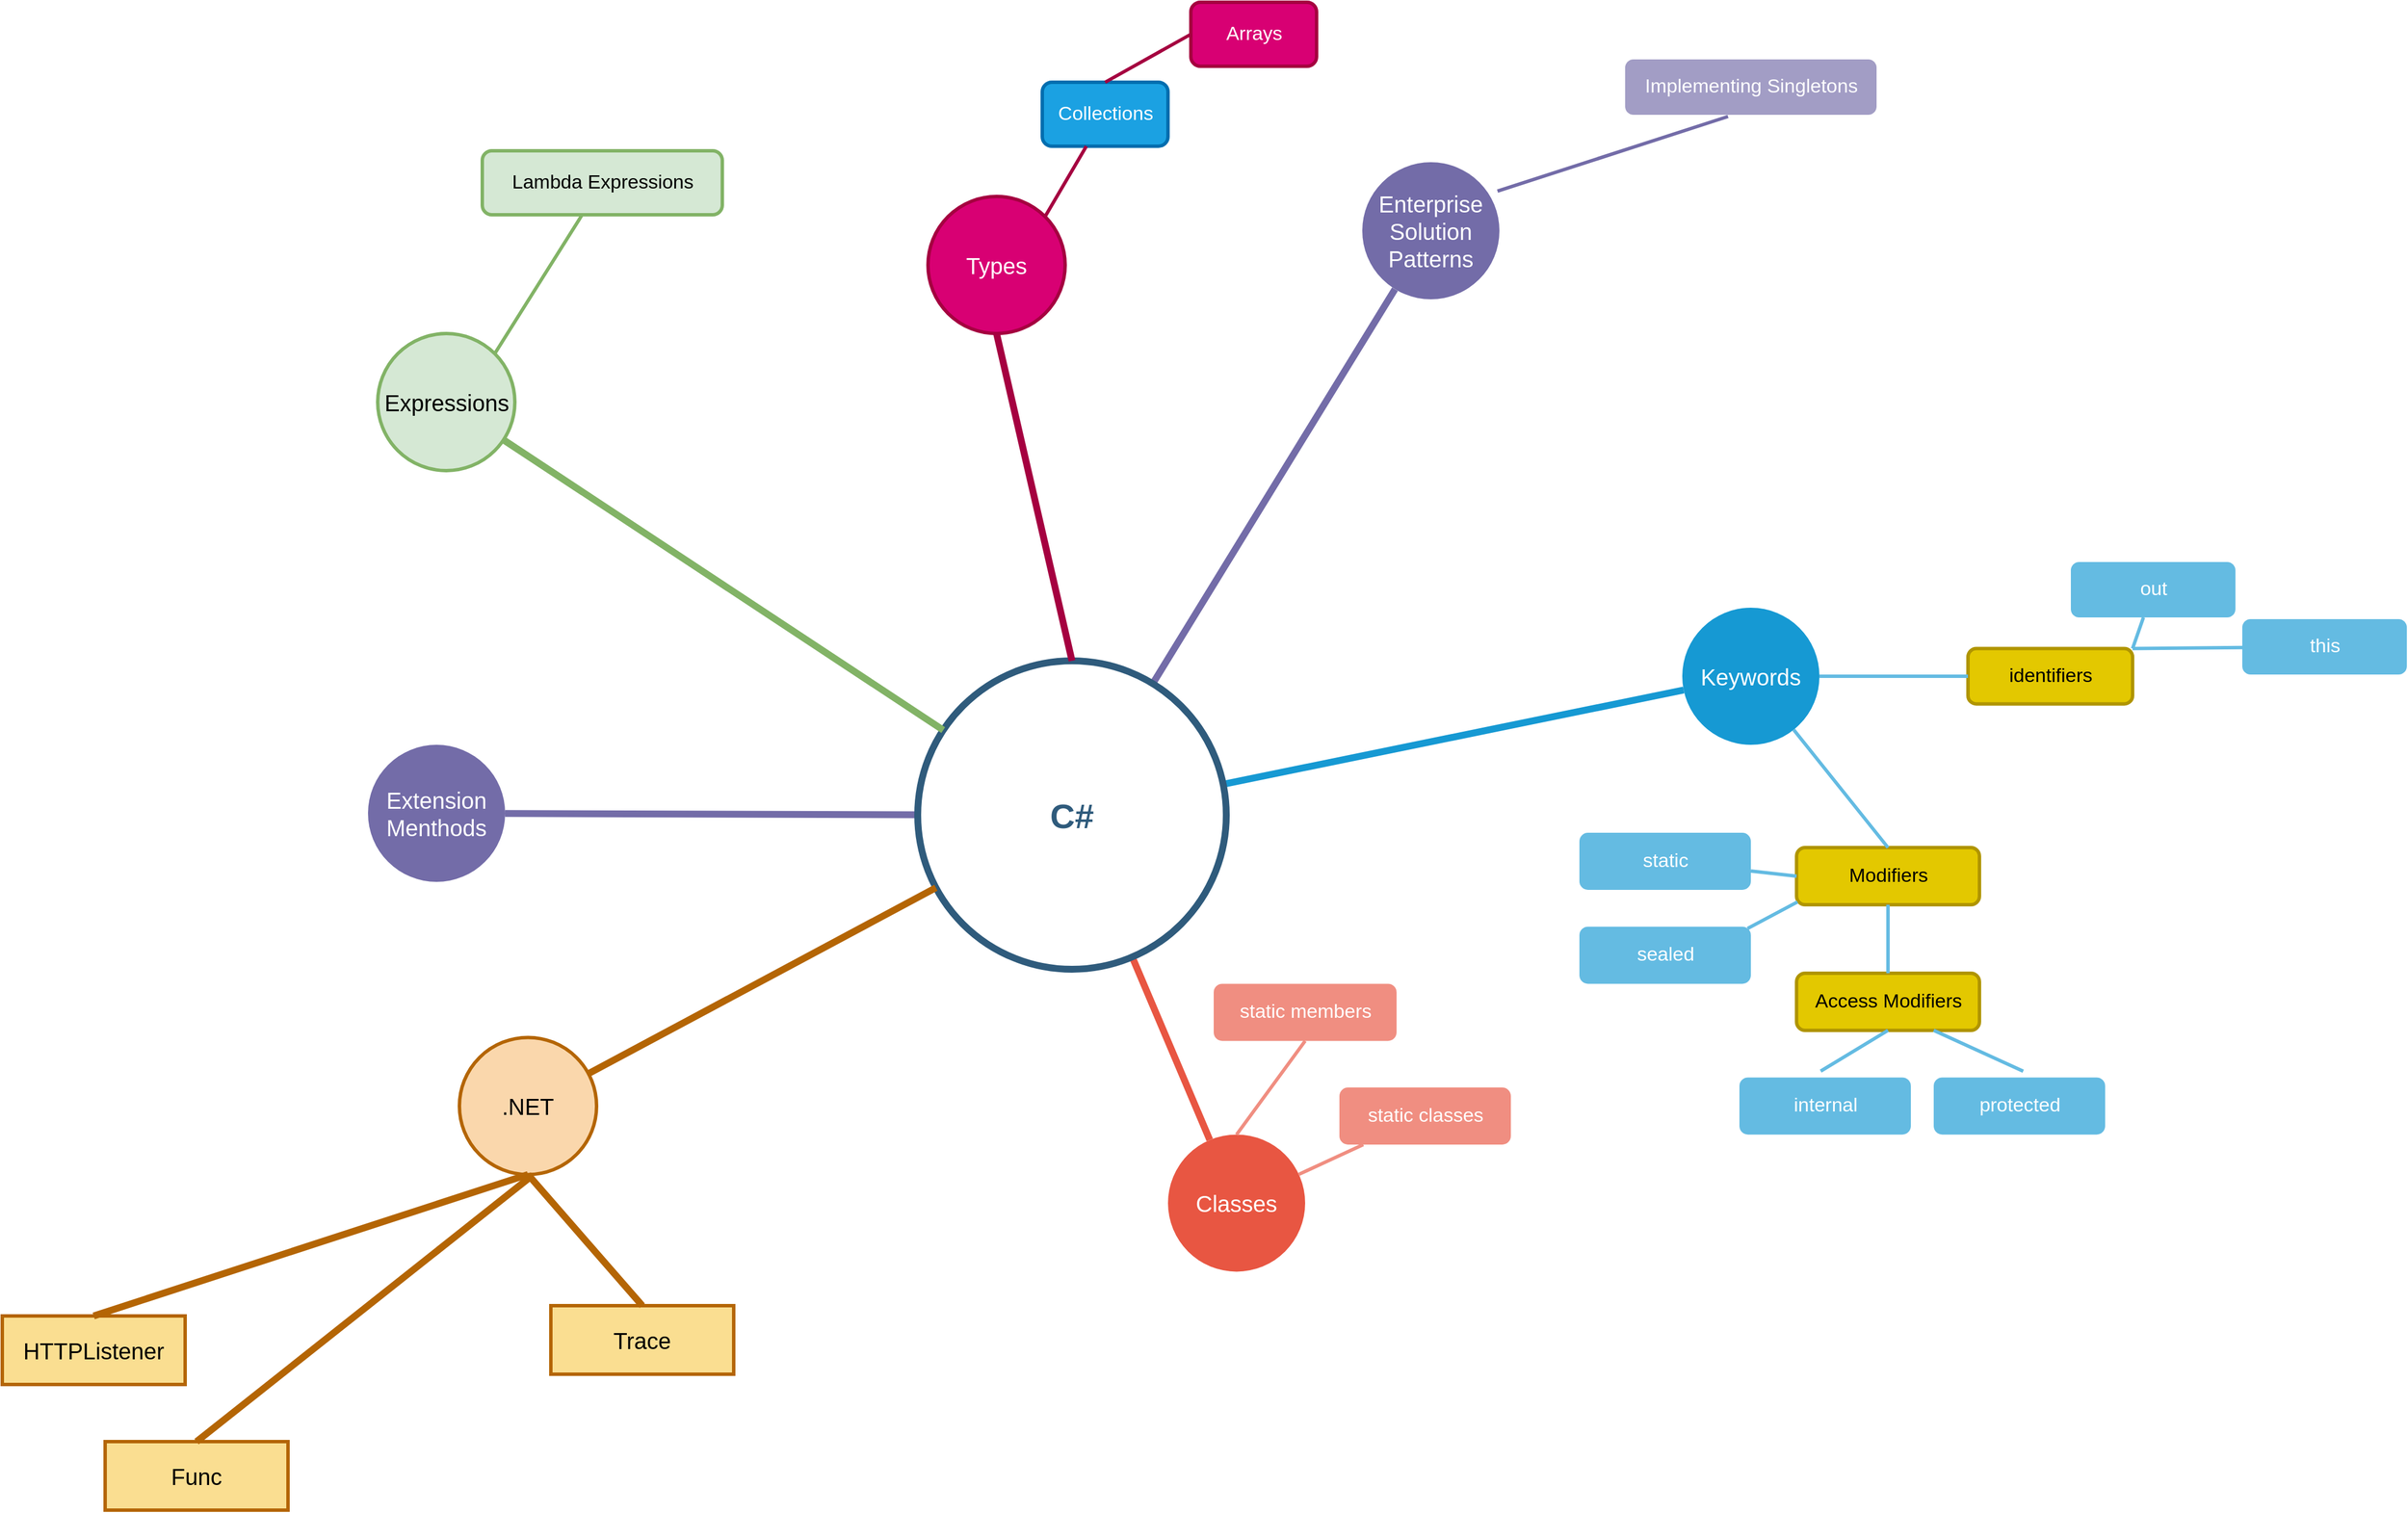 <mxfile version="24.1.0" type="device">
  <diagram id="6a731a19-8d31-9384-78a2-239565b7b9f0" name="Page-1">
    <mxGraphModel dx="2593" dy="1383" grid="1" gridSize="10" guides="1" tooltips="1" connect="1" arrows="1" fold="1" page="1" pageScale="1" pageWidth="1169" pageHeight="827" background="none" math="0" shadow="0">
      <root>
        <mxCell id="0" />
        <mxCell id="1" parent="0" />
        <mxCell id="1353" value="Keywords" style="ellipse;whiteSpace=wrap;html=1;shadow=0;fontFamily=Helvetica;fontSize=20;fontColor=#FFFFFF;align=center;strokeWidth=3;fillColor=#1699D3;strokeColor=none;" parent="1" vertex="1">
          <mxGeometry x="1630" y="630" width="120" height="120" as="geometry" />
        </mxCell>
        <mxCell id="1354" value="Enterprise Solution Patterns" style="ellipse;whiteSpace=wrap;html=1;shadow=0;fontFamily=Helvetica;fontSize=20;fontColor=#FFFFFF;align=center;strokeWidth=3;fillColor=#736ca8;strokeColor=none;" parent="1" vertex="1">
          <mxGeometry x="1350" y="240" width="120" height="120" as="geometry" />
        </mxCell>
        <mxCell id="1356" value="Classes" style="ellipse;whiteSpace=wrap;html=1;shadow=0;fontFamily=Helvetica;fontSize=20;fontColor=#FFFFFF;align=center;strokeWidth=3;fillColor=#E85642;strokeColor=none;" parent="1" vertex="1">
          <mxGeometry x="1180" y="1091.2" width="120" height="120" as="geometry" />
        </mxCell>
        <mxCell id="1362" style="endArrow=none;strokeWidth=6;strokeColor=#1699D3;html=1;" parent="1" source="1515" target="1353" edge="1">
          <mxGeometry relative="1" as="geometry" />
        </mxCell>
        <mxCell id="1363" style="endArrow=none;strokeWidth=6;strokeColor=#736CA8;html=1;" parent="1" source="1515" target="1516" edge="1">
          <mxGeometry relative="1" as="geometry" />
        </mxCell>
        <mxCell id="1364" style="endArrow=none;strokeWidth=6;strokeColor=#736ca8;html=1;" parent="1" source="1515" target="1354" edge="1">
          <mxGeometry relative="1" as="geometry" />
        </mxCell>
        <mxCell id="1366" value="" style="edgeStyle=none;endArrow=none;strokeWidth=6;strokeColor=#E85642;html=1;" parent="1" source="1515" target="1356" edge="1">
          <mxGeometry x="181" y="226.5" width="100" height="100" as="geometry">
            <mxPoint x="181" y="326.5" as="sourcePoint" />
            <mxPoint x="281" y="226.5" as="targetPoint" />
          </mxGeometry>
        </mxCell>
        <mxCell id="1445" value="identifiers" style="rounded=1;fillColor=#e3c800;strokeColor=#B09500;strokeWidth=3;shadow=0;html=1;fontSize=17;fontColor=#000000;" parent="1" vertex="1">
          <mxGeometry x="1880" y="665.75" width="144" height="48.5" as="geometry" />
        </mxCell>
        <mxCell id="1456" value="" style="edgeStyle=none;endArrow=none;strokeWidth=3;strokeColor=#64BBE2;html=1;" parent="1" source="1353" target="1445" edge="1">
          <mxGeometry x="-24" y="196.5" width="100" height="100" as="geometry">
            <mxPoint x="-24" y="296.5" as="sourcePoint" />
            <mxPoint x="76" y="196.5" as="targetPoint" />
          </mxGeometry>
        </mxCell>
        <mxCell id="1462" value="Implementing Singletons" style="rounded=1;fillColor=#a29dc5;strokeColor=none;strokeWidth=3;shadow=0;html=1;fontColor=#FFFFFF;fontSize=17;" parent="1" vertex="1">
          <mxGeometry x="1580" y="150" width="220" height="48.5" as="geometry" />
        </mxCell>
        <mxCell id="1490" value="static classes" style="rounded=1;fillColor=#f08e81;strokeColor=none;strokeWidth=3;shadow=0;html=1;fontColor=#FFFFFF;fontSize=17;" parent="1" vertex="1">
          <mxGeometry x="1330" y="1050" width="150" height="50" as="geometry" />
        </mxCell>
        <mxCell id="1491" value="static members" style="rounded=1;fillColor=#f08e81;strokeColor=none;strokeWidth=3;shadow=0;html=1;fontColor=#FFFFFF;fontSize=17;" parent="1" vertex="1">
          <mxGeometry x="1220" y="959.2" width="160" height="50" as="geometry" />
        </mxCell>
        <mxCell id="1503" value="" style="edgeStyle=none;endArrow=none;strokeWidth=3;strokeColor=#F08E81;html=1;" parent="1" source="1356" target="1490" edge="1">
          <mxGeometry x="188.5" y="51.5" width="100" height="100" as="geometry">
            <mxPoint x="188.5" y="151.5" as="sourcePoint" />
            <mxPoint x="288.5" y="51.5" as="targetPoint" />
          </mxGeometry>
        </mxCell>
        <mxCell id="1515" value="C#" style="ellipse;whiteSpace=wrap;html=1;shadow=0;fontFamily=Helvetica;fontSize=30;fontColor=#2F5B7C;align=center;strokeColor=#2F5B7C;strokeWidth=6;fillColor=#FFFFFF;fontStyle=1;gradientColor=none;" parent="1" vertex="1">
          <mxGeometry x="961" y="676.5" width="270" height="270" as="geometry" />
        </mxCell>
        <mxCell id="1516" value="Extension Menthods" style="ellipse;whiteSpace=wrap;html=1;shadow=0;fontFamily=Helvetica;fontSize=20;fontColor=#FFFFFF;align=center;strokeWidth=3;fillColor=#736ca8;strokeColor=none;" parent="1" vertex="1">
          <mxGeometry x="480" y="750" width="120" height="120" as="geometry" />
        </mxCell>
        <mxCell id="dE3JFqHrWZk-7uI6yQrM-1547" value="Modifiers" style="rounded=1;fillColor=#e3c800;strokeColor=#B09500;strokeWidth=3;shadow=0;html=1;fontColor=#000000;fontSize=17;" parent="1" vertex="1">
          <mxGeometry x="1730" y="840" width="160" height="50" as="geometry" />
        </mxCell>
        <mxCell id="dE3JFqHrWZk-7uI6yQrM-1549" value="" style="edgeStyle=none;endArrow=none;strokeWidth=3;strokeColor=#64BBE2;html=1;entryX=0.5;entryY=0;entryDx=0;entryDy=0;" parent="1" source="1353" target="dE3JFqHrWZk-7uI6yQrM-1547" edge="1">
          <mxGeometry x="-14" y="206.5" width="100" height="100" as="geometry">
            <mxPoint x="1948" y="891" as="sourcePoint" />
            <mxPoint x="1886" y="907" as="targetPoint" />
          </mxGeometry>
        </mxCell>
        <mxCell id="dE3JFqHrWZk-7uI6yQrM-1550" value="static" style="rounded=1;fillColor=#64BBE2;strokeColor=none;strokeWidth=3;shadow=0;html=1;fontColor=#FFFFFF;fontSize=17;" parent="1" vertex="1">
          <mxGeometry x="1540" y="827" width="150" height="50" as="geometry" />
        </mxCell>
        <mxCell id="dE3JFqHrWZk-7uI6yQrM-1551" value="" style="edgeStyle=none;endArrow=none;strokeWidth=3;strokeColor=#64BBE2;html=1;entryX=0;entryY=0.5;entryDx=0;entryDy=0;" parent="1" source="dE3JFqHrWZk-7uI6yQrM-1550" target="dE3JFqHrWZk-7uI6yQrM-1547" edge="1">
          <mxGeometry x="-4" y="216.5" width="100" height="100" as="geometry">
            <mxPoint x="2054" y="912" as="sourcePoint" />
            <mxPoint x="2120" y="960" as="targetPoint" />
          </mxGeometry>
        </mxCell>
        <mxCell id="dE3JFqHrWZk-7uI6yQrM-1552" style="endArrow=none;strokeWidth=3;strokeColor=#736ca8;html=1;entryX=0.986;entryY=0.211;entryDx=0;entryDy=0;entryPerimeter=0;" parent="1" target="1354" edge="1">
          <mxGeometry relative="1" as="geometry">
            <mxPoint x="1670" y="200" as="sourcePoint" />
            <mxPoint x="1730" y="1210" as="targetPoint" />
          </mxGeometry>
        </mxCell>
        <mxCell id="dE3JFqHrWZk-7uI6yQrM-1553" value="" style="edgeStyle=none;endArrow=none;strokeWidth=3;strokeColor=#F08E81;html=1;entryX=0.5;entryY=1;entryDx=0;entryDy=0;exitX=0.5;exitY=0;exitDx=0;exitDy=0;" parent="1" source="1356" target="1491" edge="1">
          <mxGeometry x="198.5" y="61.5" width="100" height="100" as="geometry">
            <mxPoint x="646" y="1184" as="sourcePoint" />
            <mxPoint x="687" y="1057" as="targetPoint" />
          </mxGeometry>
        </mxCell>
        <mxCell id="6J3C2WITVliitDzKt7-K-1516" style="endArrow=none;strokeWidth=6;strokeColor=#82b366;html=1;fillColor=#d5e8d4;" parent="1" source="1515" target="6J3C2WITVliitDzKt7-K-1517" edge="1">
          <mxGeometry relative="1" as="geometry">
            <mxPoint x="1137.5" y="474.5" as="sourcePoint" />
          </mxGeometry>
        </mxCell>
        <mxCell id="6J3C2WITVliitDzKt7-K-1517" value="Expressions" style="ellipse;whiteSpace=wrap;html=1;shadow=0;fontFamily=Helvetica;fontSize=20;align=center;strokeWidth=3;fillColor=#d5e8d4;strokeColor=#82b366;" parent="1" vertex="1">
          <mxGeometry x="488.5" y="390" width="120" height="120" as="geometry" />
        </mxCell>
        <mxCell id="6J3C2WITVliitDzKt7-K-1518" value="Lambda Expressions" style="rounded=1;fillColor=#d5e8d4;strokeColor=#82b366;strokeWidth=3;shadow=0;html=1;fontSize=17;" parent="1" vertex="1">
          <mxGeometry x="580" y="230" width="210" height="56" as="geometry" />
        </mxCell>
        <mxCell id="6J3C2WITVliitDzKt7-K-1519" value="" style="edgeStyle=none;endArrow=none;strokeWidth=3;strokeColor=#82b366;html=1;exitX=1;exitY=0;exitDx=0;exitDy=0;fillColor=#d5e8d4;" parent="1" source="6J3C2WITVliitDzKt7-K-1517" target="6J3C2WITVliitDzKt7-K-1518" edge="1">
          <mxGeometry x="188.5" y="51.5" width="100" height="100" as="geometry">
            <mxPoint x="592.5" y="413.5" as="sourcePoint" />
            <mxPoint x="245" y="-709" as="targetPoint" />
          </mxGeometry>
        </mxCell>
        <mxCell id="NUyUxgdjDDwg1xN5IyeY-1516" value="sealed" style="rounded=1;fillColor=#64BBE2;strokeColor=none;strokeWidth=3;shadow=0;html=1;fontColor=#FFFFFF;fontSize=17;" parent="1" vertex="1">
          <mxGeometry x="1540" y="909.2" width="150" height="50" as="geometry" />
        </mxCell>
        <mxCell id="NUyUxgdjDDwg1xN5IyeY-1517" value="" style="edgeStyle=none;endArrow=none;strokeWidth=3;strokeColor=#64BBE2;html=1;entryX=0.005;entryY=0.952;entryDx=0;entryDy=0;entryPerimeter=0;exitX=0.981;exitY=0.032;exitDx=0;exitDy=0;exitPerimeter=0;" parent="1" source="NUyUxgdjDDwg1xN5IyeY-1516" target="dE3JFqHrWZk-7uI6yQrM-1547" edge="1">
          <mxGeometry x="-4" y="216.5" width="100" height="100" as="geometry">
            <mxPoint x="2054" y="994.2" as="sourcePoint" />
            <mxPoint x="1724" y="890" as="targetPoint" />
          </mxGeometry>
        </mxCell>
        <mxCell id="NUyUxgdjDDwg1xN5IyeY-1518" value="Access Modifiers" style="rounded=1;fillColor=#e3c800;strokeColor=#B09500;strokeWidth=3;shadow=0;html=1;fontColor=#000000;fontSize=17;" parent="1" vertex="1">
          <mxGeometry x="1730" y="950" width="160" height="50" as="geometry" />
        </mxCell>
        <mxCell id="NUyUxgdjDDwg1xN5IyeY-1519" value="" style="edgeStyle=none;endArrow=none;strokeWidth=3;strokeColor=#64BBE2;html=1;entryX=0.5;entryY=1;entryDx=0;entryDy=0;" parent="1" target="dE3JFqHrWZk-7uI6yQrM-1547" edge="1">
          <mxGeometry x="-4" y="216.5" width="100" height="100" as="geometry">
            <mxPoint x="1810" y="950" as="sourcePoint" />
            <mxPoint x="1931" y="928.8" as="targetPoint" />
          </mxGeometry>
        </mxCell>
        <mxCell id="NUyUxgdjDDwg1xN5IyeY-1520" value="internal" style="rounded=1;fillColor=#64BBE2;strokeColor=none;strokeWidth=3;shadow=0;html=1;fontColor=#FFFFFF;fontSize=17;" parent="1" vertex="1">
          <mxGeometry x="1680" y="1041.2" width="150" height="50" as="geometry" />
        </mxCell>
        <mxCell id="NUyUxgdjDDwg1xN5IyeY-1521" value="" style="edgeStyle=none;endArrow=none;strokeWidth=3;strokeColor=#64BBE2;html=1;entryX=0.5;entryY=1;entryDx=0;entryDy=0;exitX=0.474;exitY=-0.11;exitDx=0;exitDy=0;exitPerimeter=0;" parent="1" source="NUyUxgdjDDwg1xN5IyeY-1520" target="NUyUxgdjDDwg1xN5IyeY-1518" edge="1">
          <mxGeometry x="-4" y="216.5" width="100" height="100" as="geometry">
            <mxPoint x="2194" y="1126.2" as="sourcePoint" />
            <mxPoint x="1871" y="1020" as="targetPoint" />
          </mxGeometry>
        </mxCell>
        <mxCell id="NUyUxgdjDDwg1xN5IyeY-1522" value="protected" style="rounded=1;fillColor=#64BBE2;strokeColor=none;strokeWidth=3;shadow=0;html=1;fontColor=#FFFFFF;fontSize=17;" parent="1" vertex="1">
          <mxGeometry x="1850" y="1041.2" width="150" height="50" as="geometry" />
        </mxCell>
        <mxCell id="NUyUxgdjDDwg1xN5IyeY-1523" value="" style="edgeStyle=none;endArrow=none;strokeWidth=3;strokeColor=#64BBE2;html=1;entryX=0.75;entryY=1;entryDx=0;entryDy=0;exitX=0.522;exitY=-0.11;exitDx=0;exitDy=0;exitPerimeter=0;" parent="1" source="NUyUxgdjDDwg1xN5IyeY-1522" target="NUyUxgdjDDwg1xN5IyeY-1518" edge="1">
          <mxGeometry x="-4" y="216.5" width="100" height="100" as="geometry">
            <mxPoint x="2364" y="1126.2" as="sourcePoint" />
            <mxPoint x="2041" y="1020" as="targetPoint" />
          </mxGeometry>
        </mxCell>
        <mxCell id="Rw_4iwD6jAH_Yf-JR5b3-1516" style="endArrow=none;strokeWidth=6;strokeColor=#b46504;html=1;fillColor=#fad7ac;" parent="1" source="1515" target="Rw_4iwD6jAH_Yf-JR5b3-1517" edge="1">
          <mxGeometry relative="1" as="geometry">
            <mxPoint x="1041" y="1068.2" as="sourcePoint" />
          </mxGeometry>
        </mxCell>
        <mxCell id="Rw_4iwD6jAH_Yf-JR5b3-1517" value=".NET" style="ellipse;whiteSpace=wrap;html=1;shadow=0;fontFamily=Helvetica;fontSize=20;align=center;strokeWidth=3;fillColor=#fad7ac;strokeColor=#b46504;" parent="1" vertex="1">
          <mxGeometry x="560" y="1006.2" width="120" height="120" as="geometry" />
        </mxCell>
        <mxCell id="Rw_4iwD6jAH_Yf-JR5b3-1518" value="HTTPListener" style="whiteSpace=wrap;html=1;fontSize=20;fillColor=#FADE91;strokeColor=#b46504;shadow=0;strokeWidth=3;" parent="1" vertex="1">
          <mxGeometry x="160" y="1250" width="160" height="60" as="geometry" />
        </mxCell>
        <mxCell id="Rw_4iwD6jAH_Yf-JR5b3-1520" style="endArrow=none;strokeWidth=6;strokeColor=#b46504;html=1;fillColor=#fad7ac;entryX=0.5;entryY=1;entryDx=0;entryDy=0;exitX=0.5;exitY=0;exitDx=0;exitDy=0;" parent="1" source="Rw_4iwD6jAH_Yf-JR5b3-1518" target="Rw_4iwD6jAH_Yf-JR5b3-1517" edge="1">
          <mxGeometry relative="1" as="geometry">
            <mxPoint x="987" y="885" as="sourcePoint" />
            <mxPoint x="683" y="1048" as="targetPoint" />
          </mxGeometry>
        </mxCell>
        <mxCell id="Rw_4iwD6jAH_Yf-JR5b3-1521" value="Trace" style="whiteSpace=wrap;html=1;fontSize=20;fillColor=#FADE91;strokeColor=#b46504;shadow=0;strokeWidth=3;" parent="1" vertex="1">
          <mxGeometry x="640" y="1241" width="160" height="60" as="geometry" />
        </mxCell>
        <mxCell id="Rw_4iwD6jAH_Yf-JR5b3-1522" style="endArrow=none;strokeWidth=6;strokeColor=#b46504;html=1;fillColor=#fad7ac;entryX=0.5;entryY=1;entryDx=0;entryDy=0;exitX=0.5;exitY=0;exitDx=0;exitDy=0;" parent="1" source="Rw_4iwD6jAH_Yf-JR5b3-1521" target="Rw_4iwD6jAH_Yf-JR5b3-1517" edge="1">
          <mxGeometry relative="1" as="geometry">
            <mxPoint x="1167" y="885.2" as="sourcePoint" />
            <mxPoint x="800" y="1126.2" as="targetPoint" />
          </mxGeometry>
        </mxCell>
        <mxCell id="Rw_4iwD6jAH_Yf-JR5b3-1523" value="Func" style="whiteSpace=wrap;html=1;fontSize=20;fillColor=#FADE91;strokeColor=#b46504;shadow=0;strokeWidth=3;" parent="1" vertex="1">
          <mxGeometry x="250" y="1360.0" width="160" height="60" as="geometry" />
        </mxCell>
        <mxCell id="Rw_4iwD6jAH_Yf-JR5b3-1524" style="endArrow=none;strokeWidth=6;strokeColor=#b46504;html=1;fillColor=#fad7ac;exitX=0.5;exitY=0;exitDx=0;exitDy=0;" parent="1" source="Rw_4iwD6jAH_Yf-JR5b3-1523" edge="1">
          <mxGeometry relative="1" as="geometry">
            <mxPoint x="1347" y="885.4" as="sourcePoint" />
            <mxPoint x="620" y="1130" as="targetPoint" />
          </mxGeometry>
        </mxCell>
        <mxCell id="Rw_4iwD6jAH_Yf-JR5b3-1525" value="this" style="rounded=1;fillColor=#64BBE2;strokeColor=none;strokeWidth=3;shadow=0;html=1;fontColor=#FFFFFF;fontSize=17;" parent="1" vertex="1">
          <mxGeometry x="2120" y="640" width="144" height="48.5" as="geometry" />
        </mxCell>
        <mxCell id="Rw_4iwD6jAH_Yf-JR5b3-1526" value="" style="edgeStyle=none;endArrow=none;strokeWidth=3;strokeColor=#64BBE2;html=1;exitX=1;exitY=0;exitDx=0;exitDy=0;" parent="1" source="1445" target="Rw_4iwD6jAH_Yf-JR5b3-1525" edge="1">
          <mxGeometry x="-24" y="196.5" width="100" height="100" as="geometry">
            <mxPoint x="1930" y="656.5" as="sourcePoint" />
            <mxPoint x="258" y="148" as="targetPoint" />
          </mxGeometry>
        </mxCell>
        <mxCell id="Rw_4iwD6jAH_Yf-JR5b3-1527" value="out" style="rounded=1;fillColor=#64BBE2;strokeColor=none;strokeWidth=3;shadow=0;html=1;fontColor=#FFFFFF;fontSize=17;" parent="1" vertex="1">
          <mxGeometry x="1970" y="590" width="144" height="48.5" as="geometry" />
        </mxCell>
        <mxCell id="Rw_4iwD6jAH_Yf-JR5b3-1528" value="" style="edgeStyle=none;endArrow=none;strokeWidth=3;strokeColor=#64BBE2;html=1;exitX=1;exitY=0;exitDx=0;exitDy=0;" parent="1" source="1445" target="Rw_4iwD6jAH_Yf-JR5b3-1527" edge="1">
          <mxGeometry x="-24" y="196.5" width="100" height="100" as="geometry">
            <mxPoint x="1978" y="700.75" as="sourcePoint" />
            <mxPoint x="108" y="98" as="targetPoint" />
          </mxGeometry>
        </mxCell>
        <mxCell id="YfrgzLyWsYxMEqjSk7Ei-1516" style="endArrow=none;strokeWidth=6;strokeColor=#A50040;html=1;fillColor=#d80073;exitX=0.5;exitY=0;exitDx=0;exitDy=0;entryX=0.5;entryY=1;entryDx=0;entryDy=0;" edge="1" parent="1" target="YfrgzLyWsYxMEqjSk7Ei-1517" source="1515">
          <mxGeometry relative="1" as="geometry">
            <mxPoint x="1115" y="630" as="sourcePoint" />
          </mxGeometry>
        </mxCell>
        <mxCell id="YfrgzLyWsYxMEqjSk7Ei-1517" value="Types" style="ellipse;whiteSpace=wrap;html=1;shadow=0;fontFamily=Helvetica;fontSize=20;align=center;strokeWidth=3;fillColor=#d80073;strokeColor=#A50040;fontColor=#ffffff;" vertex="1" parent="1">
          <mxGeometry x="970" y="270" width="120" height="120" as="geometry" />
        </mxCell>
        <mxCell id="YfrgzLyWsYxMEqjSk7Ei-1518" value="Collections" style="rounded=1;fillColor=#1ba1e2;strokeColor=#006EAF;strokeWidth=3;shadow=0;html=1;fontSize=17;fontColor=#ffffff;" vertex="1" parent="1">
          <mxGeometry x="1070" y="170" width="110" height="56" as="geometry" />
        </mxCell>
        <mxCell id="YfrgzLyWsYxMEqjSk7Ei-1519" value="" style="edgeStyle=none;endArrow=none;strokeWidth=3;strokeColor=#A50040;html=1;exitX=1;exitY=0;exitDx=0;exitDy=0;fillColor=#d80073;" edge="1" parent="1" source="YfrgzLyWsYxMEqjSk7Ei-1517" target="YfrgzLyWsYxMEqjSk7Ei-1518">
          <mxGeometry x="188.5" y="51.5" width="100" height="100" as="geometry">
            <mxPoint x="1084" y="287" as="sourcePoint" />
            <mxPoint x="736.5" y="-835.5" as="targetPoint" />
          </mxGeometry>
        </mxCell>
        <mxCell id="YfrgzLyWsYxMEqjSk7Ei-1520" value="Arrays" style="rounded=1;fillColor=#d80073;strokeColor=#A50040;strokeWidth=3;shadow=0;html=1;fontSize=17;fontColor=#ffffff;" vertex="1" parent="1">
          <mxGeometry x="1200" y="100" width="110" height="56" as="geometry" />
        </mxCell>
        <mxCell id="YfrgzLyWsYxMEqjSk7Ei-1521" value="" style="edgeStyle=none;endArrow=none;strokeWidth=3;strokeColor=#A50040;html=1;exitX=0.5;exitY=0;exitDx=0;exitDy=0;fillColor=#d80073;entryX=0;entryY=0.5;entryDx=0;entryDy=0;" edge="1" parent="1" target="YfrgzLyWsYxMEqjSk7Ei-1520" source="YfrgzLyWsYxMEqjSk7Ei-1518">
          <mxGeometry x="188.5" y="51.5" width="100" height="100" as="geometry">
            <mxPoint x="1145" y="230" as="sourcePoint" />
            <mxPoint x="1185" y="170" as="targetPoint" />
          </mxGeometry>
        </mxCell>
      </root>
    </mxGraphModel>
  </diagram>
</mxfile>
